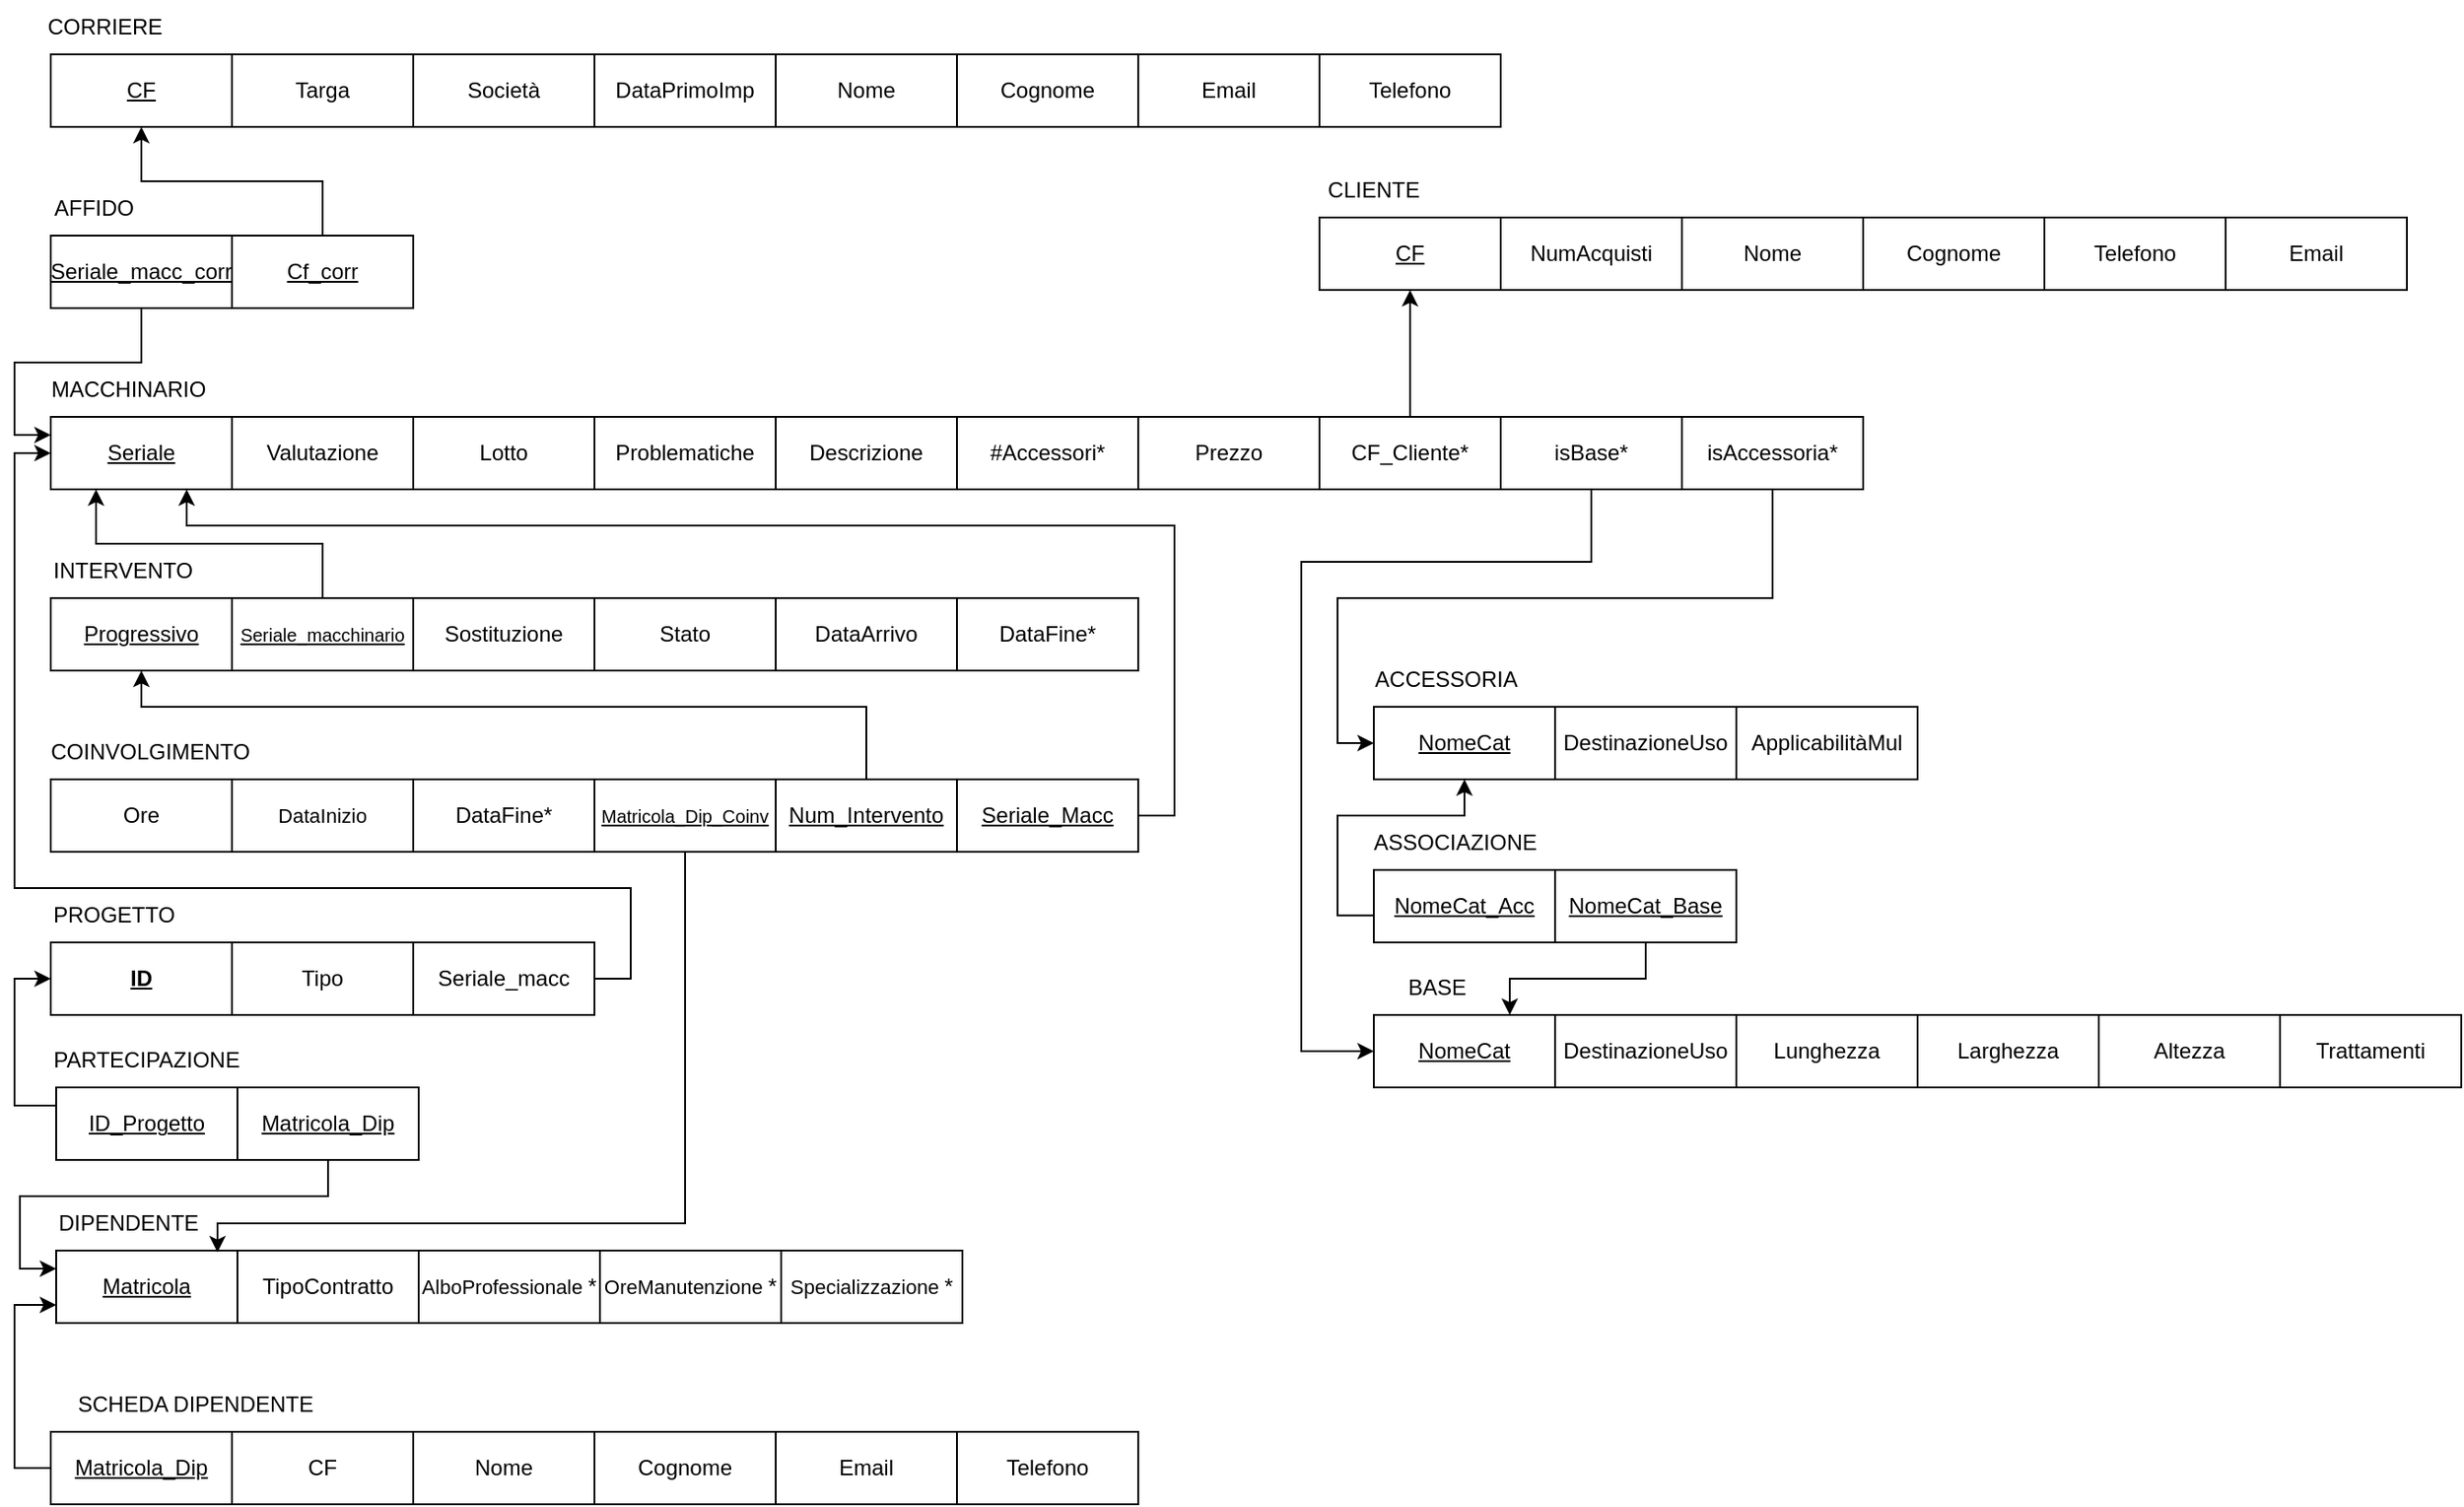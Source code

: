 <mxfile version="16.2.4" type="device"><diagram id="WpugDyYvn8EeGp7OIS5a" name="Page-1"><mxGraphModel dx="2105" dy="489" grid="1" gridSize="10" guides="1" tooltips="1" connect="1" arrows="1" fold="1" page="1" pageScale="1" pageWidth="827" pageHeight="1169" math="0" shadow="0"><root><mxCell id="0"/><mxCell id="1" parent="0"/><mxCell id="ZD2GbBzJbw6rys_hTAOi-2" value="Valutazione" style="whiteSpace=wrap;html=1;align=center;" parent="1" vertex="1"><mxGeometry x="-690" y="240" width="100" height="40" as="geometry"/></mxCell><mxCell id="ZD2GbBzJbw6rys_hTAOi-3" value="&lt;u&gt;Seriale&lt;/u&gt;" style="whiteSpace=wrap;html=1;align=center;" parent="1" vertex="1"><mxGeometry x="-790" y="240" width="100" height="40" as="geometry"/></mxCell><mxCell id="ZD2GbBzJbw6rys_hTAOi-4" value="MACCHINARIO" style="text;html=1;strokeColor=none;fillColor=none;align=center;verticalAlign=middle;whiteSpace=wrap;rounded=0;" parent="1" vertex="1"><mxGeometry x="-787" y="210" width="80" height="30" as="geometry"/></mxCell><mxCell id="ZD2GbBzJbw6rys_hTAOi-5" value="Lotto" style="whiteSpace=wrap;html=1;align=center;" parent="1" vertex="1"><mxGeometry x="-590" y="240" width="100" height="40" as="geometry"/></mxCell><mxCell id="ZD2GbBzJbw6rys_hTAOi-6" value="Problematiche&lt;span style=&quot;color: rgba(0 , 0 , 0 , 0) ; font-family: monospace ; font-size: 0px&quot;&gt;%3CmxGraphModel%3E%3Croot%3E%3CmxCell%20id%3D%220%22%2F%3E%3CmxCell%20id%3D%221%22%20parent%3D%220%22%2F%3E%3CmxCell%20id%3D%222%22%20value%3D%22Entity%22%20style%3D%22whiteSpace%3Dwrap%3Bhtml%3D1%3Balign%3Dcenter%3B%22%20vertex%3D%221%22%20parent%3D%221%22%3E%3CmxGeometry%20x%3D%22320%22%20y%3D%22290%22%20width%3D%22100%22%20height%3D%2240%22%20as%3D%22geometry%22%2F%3E%3C%2FmxCell%3E%3C%2Froot%3E%3C%2FmxGraphModel%3E&lt;/span&gt;" style="whiteSpace=wrap;html=1;align=center;" parent="1" vertex="1"><mxGeometry x="-490" y="240" width="100" height="40" as="geometry"/></mxCell><mxCell id="ZD2GbBzJbw6rys_hTAOi-7" value="Descrizione" style="whiteSpace=wrap;html=1;align=center;" parent="1" vertex="1"><mxGeometry x="-390" y="240" width="100" height="40" as="geometry"/></mxCell><mxCell id="ZD2GbBzJbw6rys_hTAOi-8" value="#Accessori*" style="whiteSpace=wrap;html=1;align=center;" parent="1" vertex="1"><mxGeometry x="-290" y="240" width="100" height="40" as="geometry"/></mxCell><mxCell id="ZD2GbBzJbw6rys_hTAOi-9" value="Prezzo" style="whiteSpace=wrap;html=1;align=center;" parent="1" vertex="1"><mxGeometry x="-190" y="240" width="100" height="40" as="geometry"/></mxCell><mxCell id="ZD2GbBzJbw6rys_hTAOi-10" value="ApplicabilitàMul" style="whiteSpace=wrap;html=1;align=center;" parent="1" vertex="1"><mxGeometry x="140" y="400" width="100" height="40" as="geometry"/></mxCell><mxCell id="ZD2GbBzJbw6rys_hTAOi-11" value="DestinazioneUso" style="whiteSpace=wrap;html=1;align=center;" parent="1" vertex="1"><mxGeometry x="40" y="400" width="100" height="40" as="geometry"/></mxCell><mxCell id="ZD2GbBzJbw6rys_hTAOi-12" value="&lt;u&gt;NomeCat&lt;/u&gt;" style="whiteSpace=wrap;html=1;align=center;" parent="1" vertex="1"><mxGeometry x="-60" y="400" width="100" height="40" as="geometry"/></mxCell><mxCell id="ZD2GbBzJbw6rys_hTAOi-13" value="ACCESSORIA" style="text;html=1;strokeColor=none;fillColor=none;align=center;verticalAlign=middle;whiteSpace=wrap;rounded=0;" parent="1" vertex="1"><mxGeometry x="-50" y="370" width="60" height="30" as="geometry"/></mxCell><mxCell id="ZD2GbBzJbw6rys_hTAOi-14" value="DestinazioneUso" style="whiteSpace=wrap;html=1;align=center;" parent="1" vertex="1"><mxGeometry x="40" y="570" width="100" height="40" as="geometry"/></mxCell><mxCell id="ZD2GbBzJbw6rys_hTAOi-15" value="&lt;u&gt;NomeCat&lt;/u&gt;" style="whiteSpace=wrap;html=1;align=center;" parent="1" vertex="1"><mxGeometry x="-60" y="570" width="100" height="40" as="geometry"/></mxCell><mxCell id="ZD2GbBzJbw6rys_hTAOi-16" value="BASE" style="text;html=1;strokeColor=none;fillColor=none;align=center;verticalAlign=middle;whiteSpace=wrap;rounded=0;" parent="1" vertex="1"><mxGeometry x="-50" y="540" width="50" height="30" as="geometry"/></mxCell><mxCell id="ZD2GbBzJbw6rys_hTAOi-17" value="Lunghezza" style="whiteSpace=wrap;html=1;align=center;" parent="1" vertex="1"><mxGeometry x="140" y="570" width="100" height="40" as="geometry"/></mxCell><mxCell id="ZD2GbBzJbw6rys_hTAOi-18" value="Larghezza" style="whiteSpace=wrap;html=1;align=center;" parent="1" vertex="1"><mxGeometry x="240" y="570" width="100" height="40" as="geometry"/></mxCell><mxCell id="ZD2GbBzJbw6rys_hTAOi-19" value="Altezza" style="whiteSpace=wrap;html=1;align=center;" parent="1" vertex="1"><mxGeometry x="340" y="570" width="100" height="40" as="geometry"/></mxCell><mxCell id="ZD2GbBzJbw6rys_hTAOi-20" value="Trattamenti" style="whiteSpace=wrap;html=1;align=center;" parent="1" vertex="1"><mxGeometry x="440" y="570" width="100" height="40" as="geometry"/></mxCell><mxCell id="ZD2GbBzJbw6rys_hTAOi-22" value="NumAcquisti" style="whiteSpace=wrap;html=1;align=center;" parent="1" vertex="1"><mxGeometry x="10" y="130" width="100" height="40" as="geometry"/></mxCell><mxCell id="ZD2GbBzJbw6rys_hTAOi-23" value="&lt;u&gt;CF&lt;/u&gt;" style="whiteSpace=wrap;html=1;align=center;" parent="1" vertex="1"><mxGeometry x="-90" y="130" width="100" height="40" as="geometry"/></mxCell><mxCell id="ZD2GbBzJbw6rys_hTAOi-24" value="CLIENTE" style="text;html=1;strokeColor=none;fillColor=none;align=center;verticalAlign=middle;whiteSpace=wrap;rounded=0;" parent="1" vertex="1"><mxGeometry x="-90" y="100" width="60" height="30" as="geometry"/></mxCell><mxCell id="ZD2GbBzJbw6rys_hTAOi-25" value="Nome" style="whiteSpace=wrap;html=1;align=center;" parent="1" vertex="1"><mxGeometry x="110" y="130" width="100" height="40" as="geometry"/></mxCell><mxCell id="ZD2GbBzJbw6rys_hTAOi-26" value="Cognome" style="whiteSpace=wrap;html=1;align=center;" parent="1" vertex="1"><mxGeometry x="210" y="130" width="100" height="40" as="geometry"/></mxCell><mxCell id="ZD2GbBzJbw6rys_hTAOi-29" value="Email" style="whiteSpace=wrap;html=1;align=center;" parent="1" vertex="1"><mxGeometry x="410" y="130" width="100" height="40" as="geometry"/></mxCell><mxCell id="ZD2GbBzJbw6rys_hTAOi-32" value="Telefono" style="whiteSpace=wrap;html=1;align=center;" parent="1" vertex="1"><mxGeometry x="310" y="130" width="100" height="40" as="geometry"/></mxCell><mxCell id="ZD2GbBzJbw6rys_hTAOi-36" value="Targa" style="whiteSpace=wrap;html=1;align=center;" parent="1" vertex="1"><mxGeometry x="-690" y="40" width="100" height="40" as="geometry"/></mxCell><mxCell id="ZD2GbBzJbw6rys_hTAOi-37" value="&lt;u&gt;CF&lt;/u&gt;" style="whiteSpace=wrap;html=1;align=center;" parent="1" vertex="1"><mxGeometry x="-790" y="40" width="100" height="40" as="geometry"/></mxCell><mxCell id="ZD2GbBzJbw6rys_hTAOi-38" value="CORRIERE" style="text;html=1;strokeColor=none;fillColor=none;align=center;verticalAlign=middle;whiteSpace=wrap;rounded=0;" parent="1" vertex="1"><mxGeometry x="-790" y="10" width="60" height="30" as="geometry"/></mxCell><mxCell id="ZD2GbBzJbw6rys_hTAOi-41" value="Società" style="whiteSpace=wrap;html=1;align=center;" parent="1" vertex="1"><mxGeometry x="-590" y="40" width="100" height="40" as="geometry"/></mxCell><mxCell id="ZD2GbBzJbw6rys_hTAOi-42" value="DataPrimoImp" style="whiteSpace=wrap;html=1;align=center;" parent="1" vertex="1"><mxGeometry x="-490" y="40" width="100" height="40" as="geometry"/></mxCell><mxCell id="x0QkByME8XD4Ap1xWnep-7" style="edgeStyle=orthogonalEdgeStyle;rounded=0;orthogonalLoop=1;jettySize=auto;html=1;entryX=0.25;entryY=1;entryDx=0;entryDy=0;" parent="1" source="ZD2GbBzJbw6rys_hTAOi-48" target="ZD2GbBzJbw6rys_hTAOi-3" edge="1"><mxGeometry relative="1" as="geometry"/></mxCell><mxCell id="ZD2GbBzJbw6rys_hTAOi-48" value="&lt;u&gt;&lt;font size=&quot;1&quot;&gt;Seriale_macchinario&lt;/font&gt;&lt;/u&gt;" style="whiteSpace=wrap;html=1;align=center;" parent="1" vertex="1"><mxGeometry x="-690" y="340" width="100" height="40" as="geometry"/></mxCell><mxCell id="ZD2GbBzJbw6rys_hTAOi-49" value="&lt;u&gt;Progressivo&lt;/u&gt;" style="whiteSpace=wrap;html=1;align=center;" parent="1" vertex="1"><mxGeometry x="-790" y="340" width="100" height="40" as="geometry"/></mxCell><mxCell id="ZD2GbBzJbw6rys_hTAOi-50" value="INTERVENTO" style="text;html=1;strokeColor=none;fillColor=none;align=center;verticalAlign=middle;whiteSpace=wrap;rounded=0;" parent="1" vertex="1"><mxGeometry x="-790" y="310" width="80" height="30" as="geometry"/></mxCell><mxCell id="ZD2GbBzJbw6rys_hTAOi-51" value="Sostituzione" style="whiteSpace=wrap;html=1;align=center;" parent="1" vertex="1"><mxGeometry x="-590" y="340" width="100" height="40" as="geometry"/></mxCell><mxCell id="ZD2GbBzJbw6rys_hTAOi-52" value="Stato" style="whiteSpace=wrap;html=1;align=center;" parent="1" vertex="1"><mxGeometry x="-490" y="340" width="100" height="40" as="geometry"/></mxCell><mxCell id="ZD2GbBzJbw6rys_hTAOi-53" value="DataArrivo" style="whiteSpace=wrap;html=1;align=center;" parent="1" vertex="1"><mxGeometry x="-390" y="340" width="100" height="40" as="geometry"/></mxCell><mxCell id="ZD2GbBzJbw6rys_hTAOi-54" value="DataFine*" style="whiteSpace=wrap;html=1;align=center;" parent="1" vertex="1"><mxGeometry x="-290" y="340" width="100" height="40" as="geometry"/></mxCell><mxCell id="ZD2GbBzJbw6rys_hTAOi-55" value="Tipo" style="whiteSpace=wrap;html=1;align=center;" parent="1" vertex="1"><mxGeometry x="-690" y="530" width="100" height="40" as="geometry"/></mxCell><mxCell id="ZD2GbBzJbw6rys_hTAOi-56" value="&lt;u&gt;&lt;b&gt;ID&lt;/b&gt;&lt;/u&gt;" style="whiteSpace=wrap;html=1;align=center;" parent="1" vertex="1"><mxGeometry x="-790" y="530" width="100" height="40" as="geometry"/></mxCell><mxCell id="ZD2GbBzJbw6rys_hTAOi-57" value="PROGETTO" style="text;html=1;strokeColor=none;fillColor=none;align=center;verticalAlign=middle;whiteSpace=wrap;rounded=0;" parent="1" vertex="1"><mxGeometry x="-790" y="500" width="70" height="30" as="geometry"/></mxCell><mxCell id="ZD2GbBzJbw6rys_hTAOi-59" value="TipoContratto" style="whiteSpace=wrap;html=1;align=center;" parent="1" vertex="1"><mxGeometry x="-687" y="700" width="100" height="40" as="geometry"/></mxCell><mxCell id="ZD2GbBzJbw6rys_hTAOi-60" value="&lt;u&gt;Matricola&lt;/u&gt;" style="whiteSpace=wrap;html=1;align=center;" parent="1" vertex="1"><mxGeometry x="-787" y="700" width="100" height="40" as="geometry"/></mxCell><mxCell id="ZD2GbBzJbw6rys_hTAOi-61" value="DIPENDENTE" style="text;html=1;strokeColor=none;fillColor=none;align=center;verticalAlign=middle;whiteSpace=wrap;rounded=0;" parent="1" vertex="1"><mxGeometry x="-787" y="670" width="80" height="30" as="geometry"/></mxCell><mxCell id="ZD2GbBzJbw6rys_hTAOi-62" value="&lt;font style=&quot;font-size: 11px&quot;&gt;AlboProfessionale &lt;/font&gt;*" style="whiteSpace=wrap;html=1;align=center;" parent="1" vertex="1"><mxGeometry x="-587" y="700" width="100" height="40" as="geometry"/></mxCell><mxCell id="ZD2GbBzJbw6rys_hTAOi-63" value="&lt;font style=&quot;font-size: 11px&quot;&gt;OreManutenzione &lt;/font&gt;*" style="whiteSpace=wrap;html=1;align=center;" parent="1" vertex="1"><mxGeometry x="-487" y="700" width="100" height="40" as="geometry"/></mxCell><mxCell id="ZD2GbBzJbw6rys_hTAOi-65" value="&lt;font style=&quot;font-size: 11px&quot;&gt;Specializzazione &lt;/font&gt;*" style="whiteSpace=wrap;html=1;align=center;" parent="1" vertex="1"><mxGeometry x="-387" y="700" width="100" height="40" as="geometry"/></mxCell><mxCell id="ZD2GbBzJbw6rys_hTAOi-66" value="CF" style="whiteSpace=wrap;html=1;align=center;" parent="1" vertex="1"><mxGeometry x="-690" y="800" width="100" height="40" as="geometry"/></mxCell><mxCell id="ZD2GbBzJbw6rys_hTAOi-77" style="edgeStyle=orthogonalEdgeStyle;rounded=0;orthogonalLoop=1;jettySize=auto;html=1;exitX=0;exitY=0.5;exitDx=0;exitDy=0;entryX=0;entryY=0.75;entryDx=0;entryDy=0;" parent="1" source="ZD2GbBzJbw6rys_hTAOi-67" target="ZD2GbBzJbw6rys_hTAOi-60" edge="1"><mxGeometry relative="1" as="geometry"/></mxCell><mxCell id="ZD2GbBzJbw6rys_hTAOi-67" value="&lt;u&gt;Matricola_Dip&lt;/u&gt;" style="whiteSpace=wrap;html=1;align=center;" parent="1" vertex="1"><mxGeometry x="-790" y="800" width="100" height="40" as="geometry"/></mxCell><mxCell id="ZD2GbBzJbw6rys_hTAOi-68" value="SCHEDA DIPENDENTE" style="text;html=1;strokeColor=none;fillColor=none;align=center;verticalAlign=middle;whiteSpace=wrap;rounded=0;" parent="1" vertex="1"><mxGeometry x="-780" y="770" width="140" height="30" as="geometry"/></mxCell><mxCell id="ZD2GbBzJbw6rys_hTAOi-69" value="Nome" style="whiteSpace=wrap;html=1;align=center;" parent="1" vertex="1"><mxGeometry x="-590" y="800" width="100" height="40" as="geometry"/></mxCell><mxCell id="ZD2GbBzJbw6rys_hTAOi-70" value="Cognome" style="whiteSpace=wrap;html=1;align=center;" parent="1" vertex="1"><mxGeometry x="-490" y="800" width="100" height="40" as="geometry"/></mxCell><mxCell id="ZD2GbBzJbw6rys_hTAOi-71" value="Email" style="whiteSpace=wrap;html=1;align=center;" parent="1" vertex="1"><mxGeometry x="-390" y="800" width="100" height="40" as="geometry"/></mxCell><mxCell id="ZD2GbBzJbw6rys_hTAOi-72" value="Telefono" style="whiteSpace=wrap;html=1;align=center;" parent="1" vertex="1"><mxGeometry x="-290" y="800" width="100" height="40" as="geometry"/></mxCell><mxCell id="x0QkByME8XD4Ap1xWnep-1" style="edgeStyle=orthogonalEdgeStyle;rounded=0;orthogonalLoop=1;jettySize=auto;html=1;entryX=0.5;entryY=1;entryDx=0;entryDy=0;" parent="1" source="ZD2GbBzJbw6rys_hTAOi-78" target="ZD2GbBzJbw6rys_hTAOi-23" edge="1"><mxGeometry relative="1" as="geometry"/></mxCell><mxCell id="ZD2GbBzJbw6rys_hTAOi-78" value="CF_Cliente*" style="whiteSpace=wrap;html=1;align=center;" parent="1" vertex="1"><mxGeometry x="-90" y="240" width="100" height="40" as="geometry"/></mxCell><mxCell id="x0QkByME8XD4Ap1xWnep-10" style="edgeStyle=orthogonalEdgeStyle;rounded=0;orthogonalLoop=1;jettySize=auto;html=1;entryX=0;entryY=0.5;entryDx=0;entryDy=0;" parent="1" source="ZD2GbBzJbw6rys_hTAOi-81" target="ZD2GbBzJbw6rys_hTAOi-15" edge="1"><mxGeometry relative="1" as="geometry"><Array as="points"><mxPoint x="60" y="320"/><mxPoint x="-100" y="320"/><mxPoint x="-100" y="590"/></Array></mxGeometry></mxCell><mxCell id="ZD2GbBzJbw6rys_hTAOi-81" value="isBase*" style="whiteSpace=wrap;html=1;align=center;" parent="1" vertex="1"><mxGeometry x="10" y="240" width="100" height="40" as="geometry"/></mxCell><mxCell id="ZD2GbBzJbw6rys_hTAOi-89" style="edgeStyle=orthogonalEdgeStyle;rounded=0;orthogonalLoop=1;jettySize=auto;html=1;exitX=0.5;exitY=1;exitDx=0;exitDy=0;entryX=0;entryY=0.5;entryDx=0;entryDy=0;" parent="1" source="ZD2GbBzJbw6rys_hTAOi-82" target="ZD2GbBzJbw6rys_hTAOi-12" edge="1"><mxGeometry relative="1" as="geometry"/></mxCell><mxCell id="ZD2GbBzJbw6rys_hTAOi-82" value="isAccessoria*" style="whiteSpace=wrap;html=1;align=center;" parent="1" vertex="1"><mxGeometry x="110" y="240" width="100" height="40" as="geometry"/></mxCell><mxCell id="ZD2GbBzJbw6rys_hTAOi-109" style="edgeStyle=orthogonalEdgeStyle;rounded=0;orthogonalLoop=1;jettySize=auto;html=1;exitX=0.5;exitY=1;exitDx=0;exitDy=0;entryX=0.75;entryY=0;entryDx=0;entryDy=0;fontSize=11;" parent="1" source="ZD2GbBzJbw6rys_hTAOi-85" target="ZD2GbBzJbw6rys_hTAOi-15" edge="1"><mxGeometry relative="1" as="geometry"/></mxCell><mxCell id="ZD2GbBzJbw6rys_hTAOi-85" value="&lt;u&gt;NomeCat_Base&lt;/u&gt;" style="whiteSpace=wrap;html=1;align=center;" parent="1" vertex="1"><mxGeometry x="40" y="490" width="100" height="40" as="geometry"/></mxCell><mxCell id="ZD2GbBzJbw6rys_hTAOi-110" style="edgeStyle=orthogonalEdgeStyle;rounded=0;orthogonalLoop=1;jettySize=auto;html=1;exitX=-0.004;exitY=0.628;exitDx=0;exitDy=0;entryX=0.5;entryY=1;entryDx=0;entryDy=0;fontSize=11;exitPerimeter=0;" parent="1" source="ZD2GbBzJbw6rys_hTAOi-86" target="ZD2GbBzJbw6rys_hTAOi-12" edge="1"><mxGeometry relative="1" as="geometry"><Array as="points"><mxPoint x="-80" y="515"/><mxPoint x="-80" y="460"/><mxPoint x="-10" y="460"/></Array></mxGeometry></mxCell><mxCell id="ZD2GbBzJbw6rys_hTAOi-86" value="&lt;u&gt;NomeCat_Acc&lt;/u&gt;" style="whiteSpace=wrap;html=1;align=center;" parent="1" vertex="1"><mxGeometry x="-60" y="490" width="100" height="40" as="geometry"/></mxCell><mxCell id="ZD2GbBzJbw6rys_hTAOi-87" value="ASSOCIAZIONE" style="text;html=1;strokeColor=none;fillColor=none;align=center;verticalAlign=middle;whiteSpace=wrap;rounded=0;" parent="1" vertex="1"><mxGeometry x="-60" y="460" width="90" height="30" as="geometry"/></mxCell><mxCell id="ZD2GbBzJbw6rys_hTAOi-92" value="Nome" style="whiteSpace=wrap;html=1;align=center;" parent="1" vertex="1"><mxGeometry x="-390" y="40" width="100" height="40" as="geometry"/></mxCell><mxCell id="ZD2GbBzJbw6rys_hTAOi-93" value="Cognome" style="whiteSpace=wrap;html=1;align=center;" parent="1" vertex="1"><mxGeometry x="-290" y="40" width="100" height="40" as="geometry"/></mxCell><mxCell id="ZD2GbBzJbw6rys_hTAOi-94" value="Email" style="whiteSpace=wrap;html=1;align=center;" parent="1" vertex="1"><mxGeometry x="-190" y="40" width="100" height="40" as="geometry"/></mxCell><mxCell id="ZD2GbBzJbw6rys_hTAOi-95" value="Telefono" style="whiteSpace=wrap;html=1;align=center;" parent="1" vertex="1"><mxGeometry x="-90" y="40" width="100" height="40" as="geometry"/></mxCell><mxCell id="ZD2GbBzJbw6rys_hTAOi-112" style="edgeStyle=orthogonalEdgeStyle;rounded=0;orthogonalLoop=1;jettySize=auto;html=1;exitX=1;exitY=0.5;exitDx=0;exitDy=0;fontSize=11;entryX=0;entryY=0.5;entryDx=0;entryDy=0;" parent="1" source="ZD2GbBzJbw6rys_hTAOi-96" target="ZD2GbBzJbw6rys_hTAOi-3" edge="1"><mxGeometry relative="1" as="geometry"><mxPoint x="-800" y="160" as="targetPoint"/><Array as="points"><mxPoint x="-470" y="550"/><mxPoint x="-470" y="500"/><mxPoint x="-810" y="500"/><mxPoint x="-810" y="260"/></Array></mxGeometry></mxCell><mxCell id="ZD2GbBzJbw6rys_hTAOi-96" value="Seriale_macc" style="whiteSpace=wrap;html=1;align=center;" parent="1" vertex="1"><mxGeometry x="-590" y="530" width="100" height="40" as="geometry"/></mxCell><mxCell id="ZD2GbBzJbw6rys_hTAOi-97" value="&lt;font style=&quot;font-size: 11px&quot;&gt;DataInizio&lt;/font&gt;" style="whiteSpace=wrap;html=1;align=center;" parent="1" vertex="1"><mxGeometry x="-690" y="440" width="100" height="40" as="geometry"/></mxCell><mxCell id="ZD2GbBzJbw6rys_hTAOi-98" value="Ore" style="whiteSpace=wrap;html=1;align=center;" parent="1" vertex="1"><mxGeometry x="-790" y="440" width="100" height="40" as="geometry"/></mxCell><mxCell id="ZD2GbBzJbw6rys_hTAOi-99" value="COINVOLGIMENTO" style="text;html=1;strokeColor=none;fillColor=none;align=center;verticalAlign=middle;whiteSpace=wrap;rounded=0;" parent="1" vertex="1"><mxGeometry x="-790" y="410" width="110" height="30" as="geometry"/></mxCell><mxCell id="ZD2GbBzJbw6rys_hTAOi-100" value="DataFine*" style="whiteSpace=wrap;html=1;align=center;" parent="1" vertex="1"><mxGeometry x="-590" y="440" width="100" height="40" as="geometry"/></mxCell><mxCell id="x0QkByME8XD4Ap1xWnep-4" style="edgeStyle=orthogonalEdgeStyle;rounded=0;orthogonalLoop=1;jettySize=auto;html=1;entryX=0.89;entryY=0.025;entryDx=0;entryDy=0;entryPerimeter=0;" parent="1" source="ZD2GbBzJbw6rys_hTAOi-101" target="ZD2GbBzJbw6rys_hTAOi-60" edge="1"><mxGeometry relative="1" as="geometry"><Array as="points"><mxPoint x="-440" y="685"/><mxPoint x="-698" y="685"/></Array></mxGeometry></mxCell><mxCell id="ZD2GbBzJbw6rys_hTAOi-101" value="&lt;u&gt;&lt;font style=&quot;font-size: 10px&quot;&gt;Matricola_Dip_Coinv&lt;/font&gt;&lt;/u&gt;" style="whiteSpace=wrap;html=1;align=center;" parent="1" vertex="1"><mxGeometry x="-490" y="440" width="100" height="40" as="geometry"/></mxCell><mxCell id="x0QkByME8XD4Ap1xWnep-5" style="edgeStyle=orthogonalEdgeStyle;rounded=0;orthogonalLoop=1;jettySize=auto;html=1;entryX=0.5;entryY=1;entryDx=0;entryDy=0;" parent="1" source="ZD2GbBzJbw6rys_hTAOi-102" target="ZD2GbBzJbw6rys_hTAOi-49" edge="1"><mxGeometry relative="1" as="geometry"><Array as="points"><mxPoint x="-340" y="400"/><mxPoint x="-740" y="400"/></Array></mxGeometry></mxCell><mxCell id="ZD2GbBzJbw6rys_hTAOi-102" value="&lt;u&gt;Num_Intervento&lt;/u&gt;" style="whiteSpace=wrap;html=1;align=center;" parent="1" vertex="1"><mxGeometry x="-390" y="440" width="100" height="40" as="geometry"/></mxCell><mxCell id="x0QkByME8XD4Ap1xWnep-6" style="edgeStyle=orthogonalEdgeStyle;rounded=0;orthogonalLoop=1;jettySize=auto;html=1;entryX=0.75;entryY=1;entryDx=0;entryDy=0;" parent="1" source="ZD2GbBzJbw6rys_hTAOi-103" target="ZD2GbBzJbw6rys_hTAOi-3" edge="1"><mxGeometry relative="1" as="geometry"><Array as="points"><mxPoint x="-170" y="460"/><mxPoint x="-170" y="300"/><mxPoint x="-715" y="300"/></Array></mxGeometry></mxCell><mxCell id="ZD2GbBzJbw6rys_hTAOi-103" value="&lt;u&gt;Seriale_Macc&lt;/u&gt;" style="whiteSpace=wrap;html=1;align=center;" parent="1" vertex="1"><mxGeometry x="-290" y="440" width="100" height="40" as="geometry"/></mxCell><mxCell id="x0QkByME8XD4Ap1xWnep-3" style="edgeStyle=orthogonalEdgeStyle;rounded=0;orthogonalLoop=1;jettySize=auto;html=1;entryX=0;entryY=0.25;entryDx=0;entryDy=0;" parent="1" source="ZD2GbBzJbw6rys_hTAOi-115" target="ZD2GbBzJbw6rys_hTAOi-60" edge="1"><mxGeometry relative="1" as="geometry"><Array as="points"><mxPoint x="-637" y="670"/><mxPoint x="-807" y="670"/><mxPoint x="-807" y="710"/></Array></mxGeometry></mxCell><mxCell id="ZD2GbBzJbw6rys_hTAOi-115" value="&lt;u&gt;Matricola_Dip&lt;/u&gt;" style="whiteSpace=wrap;html=1;align=center;" parent="1" vertex="1"><mxGeometry x="-687" y="610" width="100" height="40" as="geometry"/></mxCell><mxCell id="ZD2GbBzJbw6rys_hTAOi-123" style="edgeStyle=orthogonalEdgeStyle;rounded=0;orthogonalLoop=1;jettySize=auto;html=1;exitX=0;exitY=0.25;exitDx=0;exitDy=0;entryX=0;entryY=0.5;entryDx=0;entryDy=0;fontSize=11;" parent="1" source="ZD2GbBzJbw6rys_hTAOi-116" target="ZD2GbBzJbw6rys_hTAOi-56" edge="1"><mxGeometry relative="1" as="geometry"/></mxCell><mxCell id="ZD2GbBzJbw6rys_hTAOi-116" value="&lt;u&gt;ID_Progetto&lt;/u&gt;" style="whiteSpace=wrap;html=1;align=center;" parent="1" vertex="1"><mxGeometry x="-787" y="610" width="100" height="40" as="geometry"/></mxCell><mxCell id="ZD2GbBzJbw6rys_hTAOi-117" value="PARTECIPAZIONE" style="text;html=1;strokeColor=none;fillColor=none;align=center;verticalAlign=middle;whiteSpace=wrap;rounded=0;" parent="1" vertex="1"><mxGeometry x="-767" y="580" width="60" height="30" as="geometry"/></mxCell><mxCell id="8WogFbhDRCslpBwHG04q-5" style="edgeStyle=orthogonalEdgeStyle;rounded=0;orthogonalLoop=1;jettySize=auto;html=1;entryX=0.5;entryY=1;entryDx=0;entryDy=0;" parent="1" source="8WogFbhDRCslpBwHG04q-1" target="ZD2GbBzJbw6rys_hTAOi-37" edge="1"><mxGeometry relative="1" as="geometry"/></mxCell><mxCell id="8WogFbhDRCslpBwHG04q-1" value="&lt;u&gt;Cf_corr&lt;/u&gt;" style="whiteSpace=wrap;html=1;align=center;" parent="1" vertex="1"><mxGeometry x="-690" y="140" width="100" height="40" as="geometry"/></mxCell><mxCell id="8WogFbhDRCslpBwHG04q-4" style="edgeStyle=orthogonalEdgeStyle;rounded=0;orthogonalLoop=1;jettySize=auto;html=1;entryX=0;entryY=0.25;entryDx=0;entryDy=0;" parent="1" source="8WogFbhDRCslpBwHG04q-2" target="ZD2GbBzJbw6rys_hTAOi-3" edge="1"><mxGeometry relative="1" as="geometry"/></mxCell><mxCell id="8WogFbhDRCslpBwHG04q-2" value="&lt;u&gt;Seriale_macc_corr&lt;/u&gt;" style="whiteSpace=wrap;html=1;align=center;" parent="1" vertex="1"><mxGeometry x="-790" y="140" width="100" height="40" as="geometry"/></mxCell><mxCell id="8WogFbhDRCslpBwHG04q-3" value="AFFIDO" style="text;html=1;strokeColor=none;fillColor=none;align=left;verticalAlign=middle;whiteSpace=wrap;rounded=0;" parent="1" vertex="1"><mxGeometry x="-790" y="110" width="90" height="30" as="geometry"/></mxCell></root></mxGraphModel></diagram></mxfile>